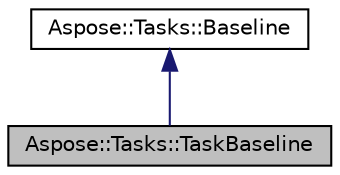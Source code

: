 digraph "Aspose::Tasks::TaskBaseline"
{
 // LATEX_PDF_SIZE
  edge [fontname="Helvetica",fontsize="10",labelfontname="Helvetica",labelfontsize="10"];
  node [fontname="Helvetica",fontsize="10",shape=record];
  Node1 [label="Aspose::Tasks::TaskBaseline",height=0.2,width=0.4,color="black", fillcolor="grey75", style="filled", fontcolor="black",tooltip="Represents Baseline of a Task."];
  Node2 -> Node1 [dir="back",color="midnightblue",fontsize="10",style="solid",fontname="Helvetica"];
  Node2 [label="Aspose::Tasks::Baseline",height=0.2,width=0.4,color="black", fillcolor="white", style="filled",URL="$class_aspose_1_1_tasks_1_1_baseline.html",tooltip="Represents baseline values of a resource."];
}
